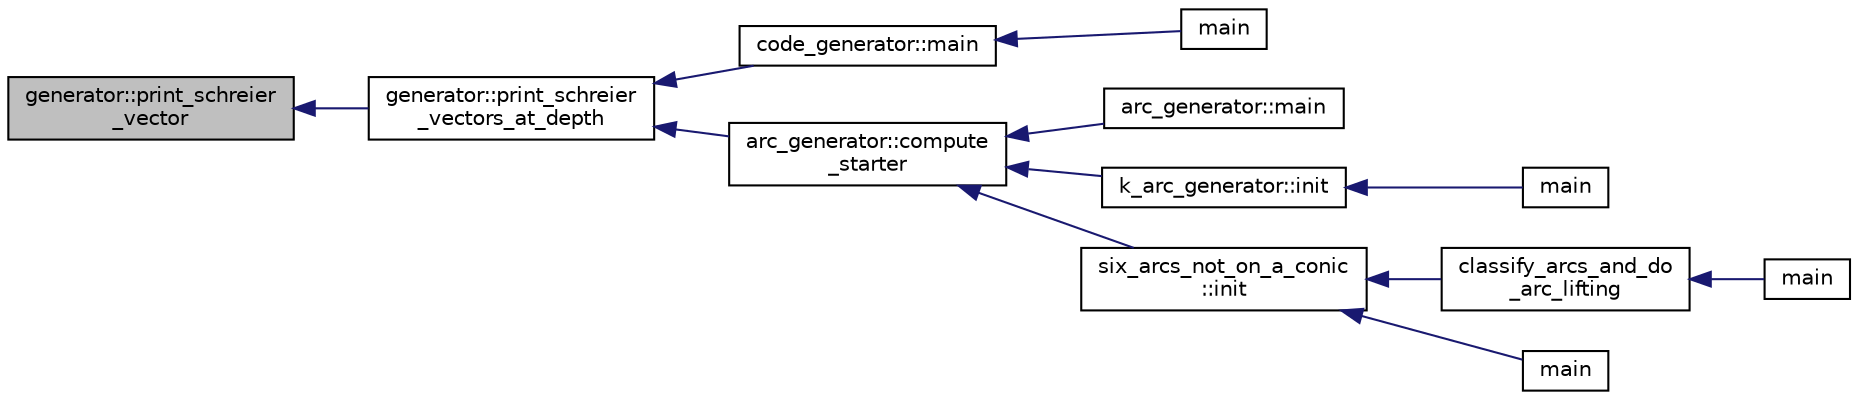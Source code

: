 digraph "generator::print_schreier_vector"
{
  edge [fontname="Helvetica",fontsize="10",labelfontname="Helvetica",labelfontsize="10"];
  node [fontname="Helvetica",fontsize="10",shape=record];
  rankdir="LR";
  Node18898 [label="generator::print_schreier\l_vector",height=0.2,width=0.4,color="black", fillcolor="grey75", style="filled", fontcolor="black"];
  Node18898 -> Node18899 [dir="back",color="midnightblue",fontsize="10",style="solid",fontname="Helvetica"];
  Node18899 [label="generator::print_schreier\l_vectors_at_depth",height=0.2,width=0.4,color="black", fillcolor="white", style="filled",URL="$d7/d73/classgenerator.html#a905ff91771cf86019c8052e7ddcd3287"];
  Node18899 -> Node18900 [dir="back",color="midnightblue",fontsize="10",style="solid",fontname="Helvetica"];
  Node18900 [label="code_generator::main",height=0.2,width=0.4,color="black", fillcolor="white", style="filled",URL="$db/d37/classcode__generator.html#ab3cf3a306e4032c2b471ac95321c599f"];
  Node18900 -> Node18901 [dir="back",color="midnightblue",fontsize="10",style="solid",fontname="Helvetica"];
  Node18901 [label="main",height=0.2,width=0.4,color="black", fillcolor="white", style="filled",URL="$d4/d4f/codes_8_c.html#a217dbf8b442f20279ea00b898af96f52"];
  Node18899 -> Node18902 [dir="back",color="midnightblue",fontsize="10",style="solid",fontname="Helvetica"];
  Node18902 [label="arc_generator::compute\l_starter",height=0.2,width=0.4,color="black", fillcolor="white", style="filled",URL="$d4/d21/classarc__generator.html#aad1dcec3a1c302e743d574bd1ac857d9"];
  Node18902 -> Node18903 [dir="back",color="midnightblue",fontsize="10",style="solid",fontname="Helvetica"];
  Node18903 [label="arc_generator::main",height=0.2,width=0.4,color="black", fillcolor="white", style="filled",URL="$d4/d21/classarc__generator.html#ad80140b51b165dad1fe6ab232be7829a"];
  Node18902 -> Node18904 [dir="back",color="midnightblue",fontsize="10",style="solid",fontname="Helvetica"];
  Node18904 [label="k_arc_generator::init",height=0.2,width=0.4,color="black", fillcolor="white", style="filled",URL="$d6/dd8/classk__arc__generator.html#a6036d9f52ede9f8ca681505626b5361d"];
  Node18904 -> Node18905 [dir="back",color="midnightblue",fontsize="10",style="solid",fontname="Helvetica"];
  Node18905 [label="main",height=0.2,width=0.4,color="black", fillcolor="white", style="filled",URL="$d6/d01/k__arc__generator__main_8_c.html#a217dbf8b442f20279ea00b898af96f52"];
  Node18902 -> Node18906 [dir="back",color="midnightblue",fontsize="10",style="solid",fontname="Helvetica"];
  Node18906 [label="six_arcs_not_on_a_conic\l::init",height=0.2,width=0.4,color="black", fillcolor="white", style="filled",URL="$d8/de6/classsix__arcs__not__on__a__conic.html#a7a4d5cf8a098488729934cfa8a70944a"];
  Node18906 -> Node18907 [dir="back",color="midnightblue",fontsize="10",style="solid",fontname="Helvetica"];
  Node18907 [label="classify_arcs_and_do\l_arc_lifting",height=0.2,width=0.4,color="black", fillcolor="white", style="filled",URL="$d6/dc3/arc__lifting__main_8_c.html#afdd7be16f16b8c71e9a72fe5f6a0b59c"];
  Node18907 -> Node18908 [dir="back",color="midnightblue",fontsize="10",style="solid",fontname="Helvetica"];
  Node18908 [label="main",height=0.2,width=0.4,color="black", fillcolor="white", style="filled",URL="$d6/dc3/arc__lifting__main_8_c.html#a217dbf8b442f20279ea00b898af96f52"];
  Node18906 -> Node18909 [dir="back",color="midnightblue",fontsize="10",style="solid",fontname="Helvetica"];
  Node18909 [label="main",height=0.2,width=0.4,color="black", fillcolor="white", style="filled",URL="$d2/dfa/create__surface__main_8_c.html#a217dbf8b442f20279ea00b898af96f52"];
}
